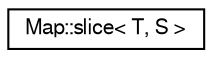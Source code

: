 digraph "Representación gráfica de la clase"
{
  edge [fontname="FreeSans",fontsize="10",labelfontname="FreeSans",labelfontsize="10"];
  node [fontname="FreeSans",fontsize="10",shape=record];
  rankdir="LR";
  Node1 [label="Map::slice\< T, S \>",height=0.2,width=0.4,color="black", fillcolor="white", style="filled",URL="$class_map_1_1slice.html",tooltip="Present a slice of the top of a stack. "];
}
